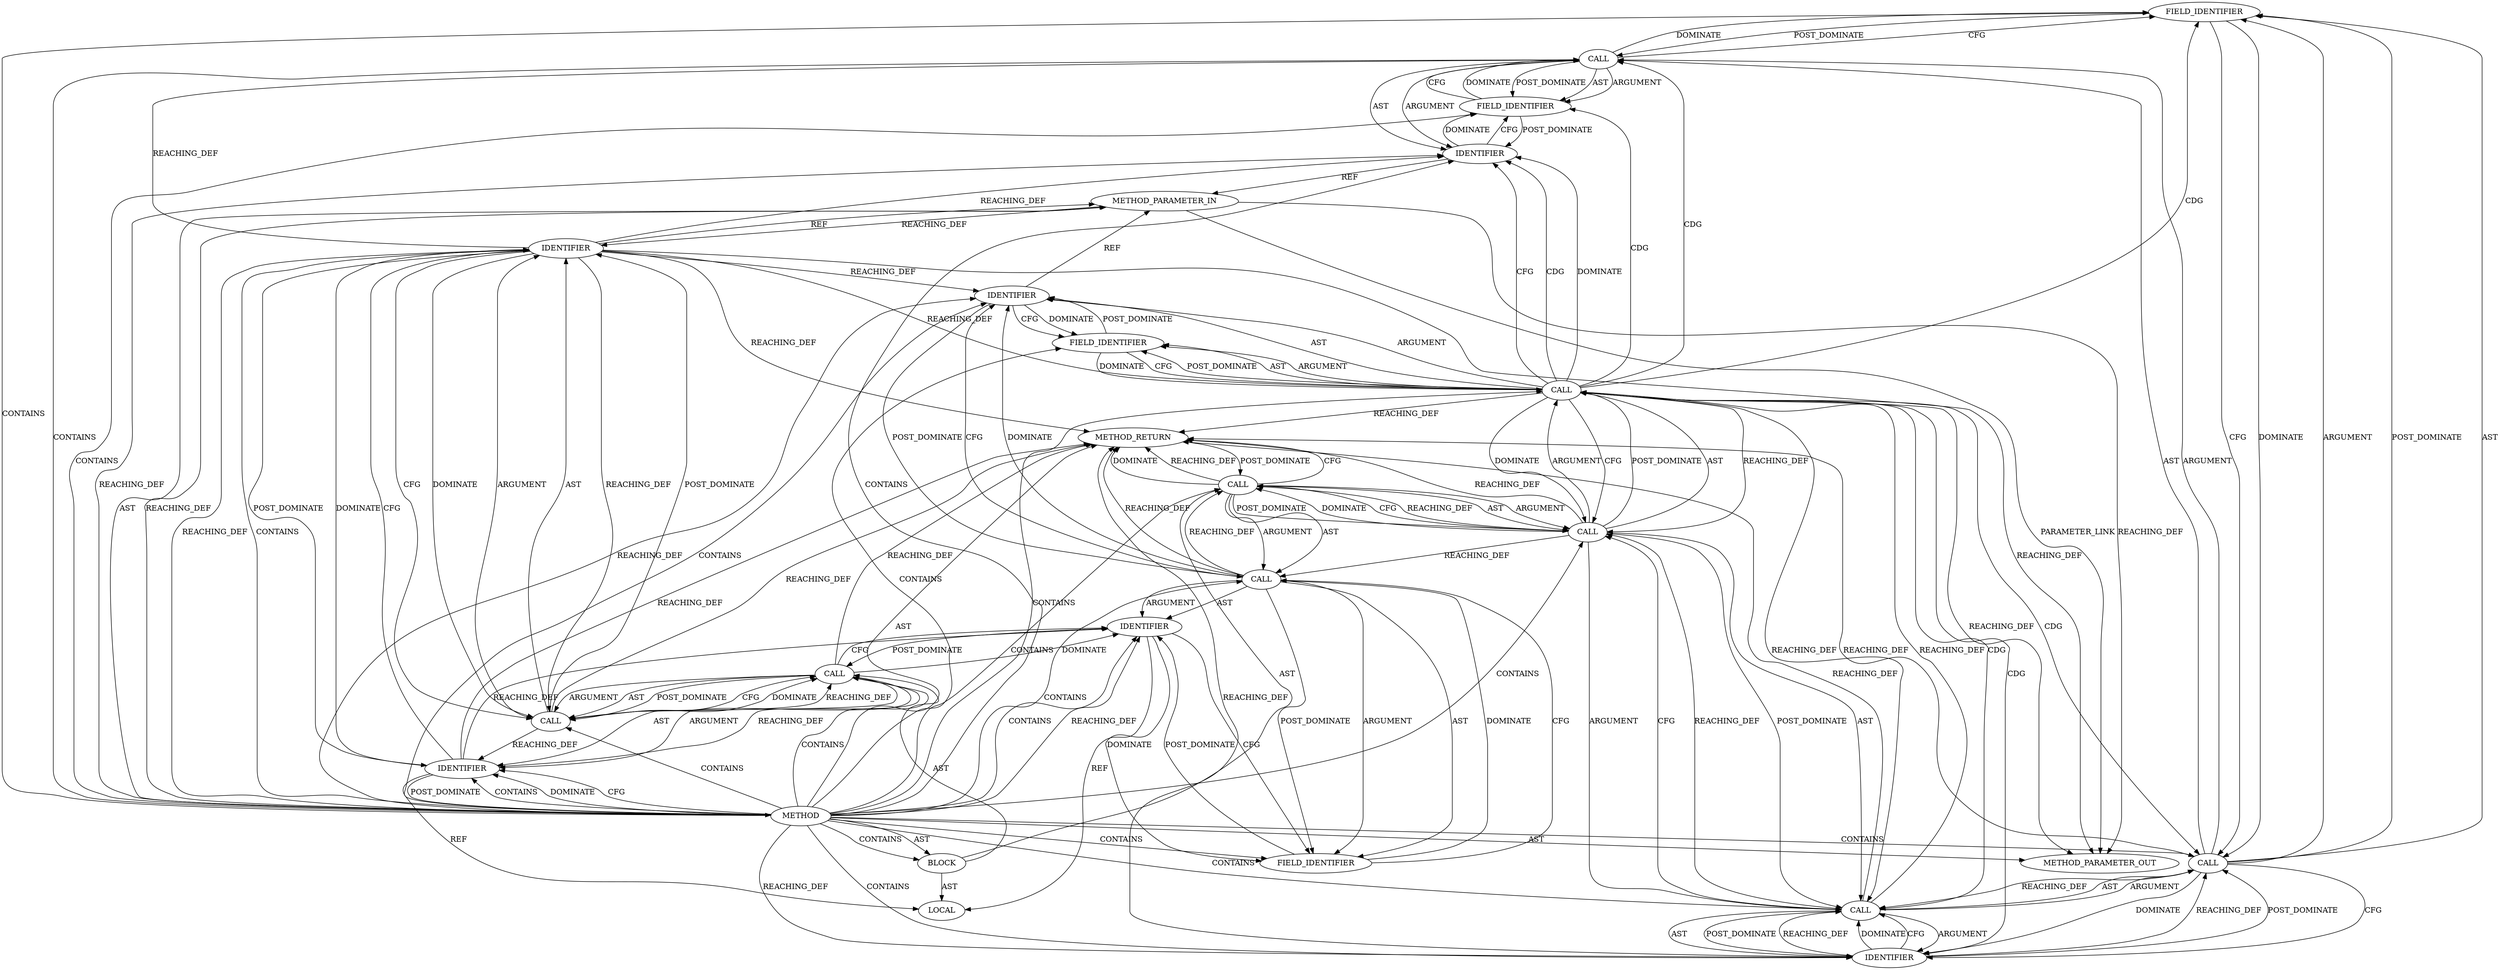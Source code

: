 digraph {
  17957 [label=FIELD_IDENTIFIER ORDER=2 ARGUMENT_INDEX=2 CODE="version" COLUMN_NUMBER=3 LINE_NUMBER=2612 CANONICAL_NAME="version"]
  17939 [label=LOCAL ORDER=1 CODE="struct tls_sw_context_rx* rx_ctx" COLUMN_NUMBER=27 LINE_NUMBER=2609 TYPE_FULL_NAME="tls_sw_context_rx*" NAME="rx_ctx"]
  17951 [label=FIELD_IDENTIFIER ORDER=2 ARGUMENT_INDEX=2 CODE="rx_no_pad" COLUMN_NUMBER=23 LINE_NUMBER=2611 CANONICAL_NAME="rx_no_pad"]
  17950 [label=IDENTIFIER ORDER=1 ARGUMENT_INDEX=1 CODE="tls_ctx" COLUMN_NUMBER=23 LINE_NUMBER=2611 TYPE_FULL_NAME="tls_context*" NAME="tls_ctx"]
  17954 [label=CALL ORDER=1 ARGUMENT_INDEX=1 CODE="tls_ctx->prot_info" COLUMN_NUMBER=3 METHOD_FULL_NAME="<operator>.indirectFieldAccess" LINE_NUMBER=2612 TYPE_FULL_NAME="<empty>" DISPATCH_TYPE="STATIC_DISPATCH" SIGNATURE="" NAME="<operator>.indirectFieldAccess"]
  17937 [label=METHOD_PARAMETER_IN ORDER=1 CODE="struct tls_context *tls_ctx" IS_VARIADIC=false COLUMN_NUMBER=31 LINE_NUMBER=2607 TYPE_FULL_NAME="tls_context*" EVALUATION_STRATEGY="BY_VALUE" INDEX=1 NAME="tls_ctx"]
  17958 [label=IDENTIFIER ORDER=2 ARGUMENT_INDEX=2 CODE="TLS_1_3_VERSION" COLUMN_NUMBER=33 LINE_NUMBER=2612 TYPE_FULL_NAME="ANY" NAME="TLS_1_3_VERSION"]
  17949 [label=CALL ORDER=1 ARGUMENT_INDEX=1 CODE="tls_ctx->rx_no_pad" COLUMN_NUMBER=23 METHOD_FULL_NAME="<operator>.indirectFieldAccess" LINE_NUMBER=2611 TYPE_FULL_NAME="<empty>" DISPATCH_TYPE="STATIC_DISPATCH" SIGNATURE="" NAME="<operator>.indirectFieldAccess"]
  21712 [label=METHOD_PARAMETER_OUT ORDER=1 CODE="struct tls_context *tls_ctx" IS_VARIADIC=false COLUMN_NUMBER=31 LINE_NUMBER=2607 TYPE_FULL_NAME="tls_context*" EVALUATION_STRATEGY="BY_VALUE" INDEX=1 NAME="tls_ctx"]
  17952 [label=CALL ORDER=2 ARGUMENT_INDEX=2 CODE="tls_ctx->prot_info.version != TLS_1_3_VERSION" COLUMN_NUMBER=3 METHOD_FULL_NAME="<operator>.notEquals" LINE_NUMBER=2612 TYPE_FULL_NAME="<empty>" DISPATCH_TYPE="STATIC_DISPATCH" SIGNATURE="" NAME="<operator>.notEquals"]
  17942 [label=CALL ORDER=2 ARGUMENT_INDEX=2 CODE="tls_sw_ctx_rx(tls_ctx)" COLUMN_NUMBER=37 METHOD_FULL_NAME="tls_sw_ctx_rx" LINE_NUMBER=2609 TYPE_FULL_NAME="<empty>" DISPATCH_TYPE="STATIC_DISPATCH" SIGNATURE="" NAME="tls_sw_ctx_rx"]
  17941 [label=IDENTIFIER ORDER=1 ARGUMENT_INDEX=1 CODE="rx_ctx" COLUMN_NUMBER=28 LINE_NUMBER=2609 TYPE_FULL_NAME="tls_sw_context_rx*" NAME="rx_ctx"]
  17947 [label=FIELD_IDENTIFIER ORDER=2 ARGUMENT_INDEX=2 CODE="zc_capable" COLUMN_NUMBER=2 LINE_NUMBER=2611 CANONICAL_NAME="zc_capable"]
  17953 [label=CALL ORDER=1 ARGUMENT_INDEX=1 CODE="tls_ctx->prot_info.version" COLUMN_NUMBER=3 METHOD_FULL_NAME="<operator>.fieldAccess" LINE_NUMBER=2612 TYPE_FULL_NAME="<empty>" DISPATCH_TYPE="STATIC_DISPATCH" SIGNATURE="" NAME="<operator>.fieldAccess"]
  17948 [label=CALL ORDER=2 ARGUMENT_INDEX=2 CODE="tls_ctx->rx_no_pad ||
		tls_ctx->prot_info.version != TLS_1_3_VERSION" COLUMN_NUMBER=23 METHOD_FULL_NAME="<operator>.logicalOr" LINE_NUMBER=2611 TYPE_FULL_NAME="<empty>" DISPATCH_TYPE="STATIC_DISPATCH" SIGNATURE="" NAME="<operator>.logicalOr"]
  17959 [label=METHOD_RETURN ORDER=3 CODE="RET" COLUMN_NUMBER=1 LINE_NUMBER=2607 TYPE_FULL_NAME="void" EVALUATION_STRATEGY="BY_VALUE"]
  17940 [label=CALL ORDER=2 ARGUMENT_INDEX=-1 CODE="*rx_ctx = tls_sw_ctx_rx(tls_ctx)" COLUMN_NUMBER=27 METHOD_FULL_NAME="<operator>.assignment" LINE_NUMBER=2609 TYPE_FULL_NAME="<empty>" DISPATCH_TYPE="STATIC_DISPATCH" SIGNATURE="" NAME="<operator>.assignment"]
  17938 [label=BLOCK ORDER=2 ARGUMENT_INDEX=-1 CODE="{
	struct tls_sw_context_rx *rx_ctx = tls_sw_ctx_rx(tls_ctx);

	rx_ctx->zc_capable = tls_ctx->rx_no_pad ||
		tls_ctx->prot_info.version != TLS_1_3_VERSION;
}" COLUMN_NUMBER=1 LINE_NUMBER=2608 TYPE_FULL_NAME="void"]
  17945 [label=CALL ORDER=1 ARGUMENT_INDEX=1 CODE="rx_ctx->zc_capable" COLUMN_NUMBER=2 METHOD_FULL_NAME="<operator>.indirectFieldAccess" LINE_NUMBER=2611 TYPE_FULL_NAME="<empty>" DISPATCH_TYPE="STATIC_DISPATCH" SIGNATURE="" NAME="<operator>.indirectFieldAccess"]
  17944 [label=CALL ORDER=3 ARGUMENT_INDEX=-1 CODE="rx_ctx->zc_capable = tls_ctx->rx_no_pad ||
		tls_ctx->prot_info.version != TLS_1_3_VERSION" COLUMN_NUMBER=2 METHOD_FULL_NAME="<operator>.assignment" LINE_NUMBER=2611 TYPE_FULL_NAME="<empty>" DISPATCH_TYPE="STATIC_DISPATCH" SIGNATURE="" NAME="<operator>.assignment"]
  17943 [label=IDENTIFIER ORDER=1 ARGUMENT_INDEX=1 CODE="tls_ctx" COLUMN_NUMBER=51 LINE_NUMBER=2609 TYPE_FULL_NAME="tls_context*" NAME="tls_ctx"]
  17936 [label=METHOD COLUMN_NUMBER=1 LINE_NUMBER=2607 COLUMN_NUMBER_END=1 IS_EXTERNAL=false SIGNATURE="void tls_update_rx_zc_capable (tls_context*)" NAME="tls_update_rx_zc_capable" AST_PARENT_TYPE="TYPE_DECL" AST_PARENT_FULL_NAME="tls_sw.c:<global>" ORDER=64 CODE="void tls_update_rx_zc_capable(struct tls_context *tls_ctx)
{
	struct tls_sw_context_rx *rx_ctx = tls_sw_ctx_rx(tls_ctx);

	rx_ctx->zc_capable = tls_ctx->rx_no_pad ||
		tls_ctx->prot_info.version != TLS_1_3_VERSION;
}" FULL_NAME="tls_update_rx_zc_capable" LINE_NUMBER_END=2613 FILENAME="tls_sw.c"]
  17955 [label=IDENTIFIER ORDER=1 ARGUMENT_INDEX=1 CODE="tls_ctx" COLUMN_NUMBER=3 LINE_NUMBER=2612 TYPE_FULL_NAME="tls_context*" NAME="tls_ctx"]
  17956 [label=FIELD_IDENTIFIER ORDER=2 ARGUMENT_INDEX=2 CODE="prot_info" COLUMN_NUMBER=3 LINE_NUMBER=2612 CANONICAL_NAME="prot_info"]
  17946 [label=IDENTIFIER ORDER=1 ARGUMENT_INDEX=1 CODE="rx_ctx" COLUMN_NUMBER=2 LINE_NUMBER=2611 TYPE_FULL_NAME="tls_sw_context_rx*" NAME="rx_ctx"]
  17948 -> 17952 [label=AST ]
  17948 -> 17959 [label=REACHING_DEF VARIABLE="tls_ctx->rx_no_pad ||
		tls_ctx->prot_info.version != TLS_1_3_VERSION"]
  17954 -> 17955 [label=AST ]
  17949 -> 17955 [label=CDG ]
  17952 -> 17948 [label=CFG ]
  17940 -> 17941 [label=ARGUMENT ]
  17949 -> 17948 [label=REACHING_DEF VARIABLE="tls_ctx->rx_no_pad"]
  17948 -> 17949 [label=POST_DOMINATE ]
  17944 -> 17959 [label=CFG ]
  17949 -> 17952 [label=CDG ]
  17945 -> 17950 [label=CFG ]
  17943 -> 17949 [label=REACHING_DEF VARIABLE="tls_ctx"]
  17949 -> 17950 [label=AST ]
  17954 -> 17956 [label=POST_DOMINATE ]
  17936 -> 17949 [label=CONTAINS ]
  17954 -> 17955 [label=ARGUMENT ]
  17938 -> 17944 [label=AST ]
  17952 -> 17958 [label=ARGUMENT ]
  17954 -> 17957 [label=CFG ]
  17951 -> 17949 [label=DOMINATE ]
  17949 -> 17948 [label=DOMINATE ]
  17952 -> 17953 [label=AST ]
  17949 -> 17952 [label=REACHING_DEF VARIABLE="tls_ctx->rx_no_pad"]
  17936 -> 17959 [label=AST ]
  17946 -> 17947 [label=DOMINATE ]
  17952 -> 17959 [label=REACHING_DEF VARIABLE="tls_ctx->prot_info.version != TLS_1_3_VERSION"]
  17949 -> 17951 [label=POST_DOMINATE ]
  17945 -> 17946 [label=AST ]
  17936 -> 17941 [label=CONTAINS ]
  17936 -> 17955 [label=REACHING_DEF VARIABLE=""]
  17943 -> 17955 [label=REACHING_DEF VARIABLE="tls_ctx"]
  17953 -> 17958 [label=CFG ]
  17943 -> 17942 [label=CFG ]
  17936 -> 17952 [label=CONTAINS ]
  17941 -> 17943 [label=DOMINATE ]
  17952 -> 17953 [label=ARGUMENT ]
  17941 -> 17959 [label=REACHING_DEF VARIABLE="rx_ctx"]
  17946 -> 17947 [label=CFG ]
  17940 -> 17946 [label=DOMINATE ]
  17936 -> 17946 [label=CONTAINS ]
  17949 -> 17955 [label=DOMINATE ]
  17942 -> 17941 [label=REACHING_DEF VARIABLE="tls_sw_ctx_rx(tls_ctx)"]
  17949 -> 21712 [label=REACHING_DEF VARIABLE="tls_ctx->rx_no_pad"]
  17949 -> 17959 [label=REACHING_DEF VARIABLE="tls_ctx->rx_no_pad"]
  17958 -> 17952 [label=REACHING_DEF VARIABLE="TLS_1_3_VERSION"]
  17943 -> 21712 [label=REACHING_DEF VARIABLE="tls_ctx"]
  17948 -> 17944 [label=DOMINATE ]
  17936 -> 17951 [label=CONTAINS ]
  17945 -> 17946 [label=ARGUMENT ]
  17957 -> 17954 [label=POST_DOMINATE ]
  17936 -> 17943 [label=CONTAINS ]
  17945 -> 17950 [label=DOMINATE ]
  17941 -> 17946 [label=REACHING_DEF VARIABLE="rx_ctx"]
  17948 -> 17944 [label=CFG ]
  17944 -> 17959 [label=DOMINATE ]
  17948 -> 17949 [label=ARGUMENT ]
  17941 -> 17939 [label=REF ]
  17938 -> 17940 [label=AST ]
  17949 -> 17948 [label=CFG ]
  17946 -> 17940 [label=POST_DOMINATE ]
  17942 -> 17943 [label=POST_DOMINATE ]
  17956 -> 17954 [label=CFG ]
  17937 -> 17943 [label=REACHING_DEF VARIABLE="tls_ctx"]
  17958 -> 17953 [label=REACHING_DEF VARIABLE="TLS_1_3_VERSION"]
  17940 -> 17942 [label=ARGUMENT ]
  17937 -> 21712 [label=REACHING_DEF VARIABLE="tls_ctx"]
  17936 -> 17938 [label=CONTAINS ]
  17936 -> 17941 [label=DOMINATE ]
  17953 -> 17952 [label=REACHING_DEF VARIABLE="tls_ctx->prot_info.version"]
  17948 -> 17952 [label=POST_DOMINATE ]
  17936 -> 17938 [label=AST ]
  17936 -> 17937 [label=AST ]
  17942 -> 17959 [label=REACHING_DEF VARIABLE="tls_sw_ctx_rx(tls_ctx)"]
  17943 -> 17954 [label=REACHING_DEF VARIABLE="tls_ctx"]
  17943 -> 17937 [label=REF ]
  17943 -> 17941 [label=POST_DOMINATE ]
  17953 -> 17959 [label=REACHING_DEF VARIABLE="tls_ctx->prot_info.version"]
  17942 -> 17940 [label=CFG ]
  17936 -> 17948 [label=CONTAINS ]
  17943 -> 17950 [label=REACHING_DEF VARIABLE="tls_ctx"]
  17958 -> 17953 [label=POST_DOMINATE ]
  17936 -> 17953 [label=CONTAINS ]
  17949 -> 17956 [label=CDG ]
  17954 -> 17956 [label=AST ]
  17953 -> 17954 [label=ARGUMENT ]
  17956 -> 17955 [label=POST_DOMINATE ]
  17942 -> 17940 [label=DOMINATE ]
  17936 -> 17940 [label=CONTAINS ]
  17936 -> 17945 [label=CONTAINS ]
  17953 -> 17958 [label=DOMINATE ]
  17957 -> 17953 [label=CFG ]
  17941 -> 17940 [label=REACHING_DEF VARIABLE="rx_ctx"]
  17944 -> 17948 [label=POST_DOMINATE ]
  17950 -> 17951 [label=CFG ]
  17951 -> 17950 [label=POST_DOMINATE ]
  17936 -> 17956 [label=CONTAINS ]
  17944 -> 17948 [label=AST ]
  17947 -> 17946 [label=POST_DOMINATE ]
  17938 -> 17939 [label=AST ]
  17950 -> 17937 [label=REF ]
  17940 -> 17959 [label=REACHING_DEF VARIABLE="*rx_ctx = tls_sw_ctx_rx(tls_ctx)"]
  17958 -> 17952 [label=DOMINATE ]
  17937 -> 21712 [label=PARAMETER_LINK ]
  17949 -> 17957 [label=CDG ]
  17940 -> 17942 [label=POST_DOMINATE ]
  17940 -> 17942 [label=AST ]
  17958 -> 17952 [label=CFG ]
  17952 -> 17948 [label=REACHING_DEF VARIABLE="tls_ctx->prot_info.version != TLS_1_3_VERSION"]
  17942 -> 17943 [label=ARGUMENT ]
  17943 -> 17942 [label=DOMINATE ]
  17940 -> 17946 [label=CFG ]
  17941 -> 17943 [label=CFG ]
  17941 -> 17936 [label=POST_DOMINATE ]
  17950 -> 17945 [label=POST_DOMINATE ]
  17948 -> 17949 [label=AST ]
  17936 -> 17943 [label=REACHING_DEF VARIABLE=""]
  17936 -> 17957 [label=CONTAINS ]
  17944 -> 17945 [label=AST ]
  17936 -> 17941 [label=CFG ]
  17946 -> 17939 [label=REF ]
  17949 -> 17955 [label=CFG ]
  17945 -> 17944 [label=REACHING_DEF VARIABLE="rx_ctx->zc_capable"]
  17952 -> 17958 [label=AST ]
  17951 -> 17949 [label=CFG ]
  17936 -> 17958 [label=REACHING_DEF VARIABLE=""]
  17944 -> 17959 [label=REACHING_DEF VARIABLE="rx_ctx->zc_capable = tls_ctx->rx_no_pad ||
		tls_ctx->prot_info.version != TLS_1_3_VERSION"]
  17936 -> 21712 [label=AST ]
  17953 -> 17954 [label=AST ]
  17953 -> 17957 [label=ARGUMENT ]
  17943 -> 17942 [label=REACHING_DEF VARIABLE="tls_ctx"]
  17936 -> 17937 [label=REACHING_DEF VARIABLE=""]
  17936 -> 17954 [label=CONTAINS ]
  17943 -> 17959 [label=REACHING_DEF VARIABLE="tls_ctx"]
  17936 -> 17946 [label=REACHING_DEF VARIABLE=""]
  17936 -> 17947 [label=CONTAINS ]
  17947 -> 17945 [label=DOMINATE ]
  17953 -> 17957 [label=POST_DOMINATE ]
  17942 -> 17943 [label=AST ]
  17944 -> 17945 [label=ARGUMENT ]
  17952 -> 17958 [label=POST_DOMINATE ]
  17936 -> 17955 [label=CONTAINS ]
  17936 -> 17950 [label=REACHING_DEF VARIABLE=""]
  17954 -> 17956 [label=ARGUMENT ]
  17950 -> 17951 [label=DOMINATE ]
  17947 -> 17945 [label=CFG ]
  17956 -> 17954 [label=DOMINATE ]
  17948 -> 17945 [label=REACHING_DEF VARIABLE="tls_ctx->rx_no_pad ||
		tls_ctx->prot_info.version != TLS_1_3_VERSION"]
  17944 -> 17948 [label=ARGUMENT ]
  17954 -> 17957 [label=DOMINATE ]
  17949 -> 17950 [label=ARGUMENT ]
  17945 -> 17959 [label=REACHING_DEF VARIABLE="rx_ctx->zc_capable"]
  17955 -> 17956 [label=DOMINATE ]
  17936 -> 17950 [label=CONTAINS ]
  17940 -> 17941 [label=AST ]
  17957 -> 17953 [label=DOMINATE ]
  17948 -> 17944 [label=REACHING_DEF VARIABLE="tls_ctx->rx_no_pad ||
		tls_ctx->prot_info.version != TLS_1_3_VERSION"]
  17953 -> 17957 [label=AST ]
  17949 -> 17953 [label=CDG ]
  17959 -> 17944 [label=POST_DOMINATE ]
  17945 -> 17947 [label=POST_DOMINATE ]
  17958 -> 17959 [label=REACHING_DEF VARIABLE="TLS_1_3_VERSION"]
  17942 -> 17940 [label=REACHING_DEF VARIABLE="tls_sw_ctx_rx(tls_ctx)"]
  17945 -> 17947 [label=ARGUMENT ]
  17936 -> 17944 [label=CONTAINS ]
  17936 -> 17942 [label=CONTAINS ]
  17949 -> 17951 [label=AST ]
  17945 -> 17947 [label=AST ]
  17955 -> 17956 [label=CFG ]
  17952 -> 17949 [label=REACHING_DEF VARIABLE="tls_ctx->prot_info.version != TLS_1_3_VERSION"]
  17949 -> 17958 [label=CDG ]
  17955 -> 17937 [label=REF ]
  17949 -> 17951 [label=ARGUMENT ]
  17949 -> 17954 [label=CDG ]
  17948 -> 17952 [label=ARGUMENT ]
  17936 -> 17958 [label=CONTAINS ]
}
